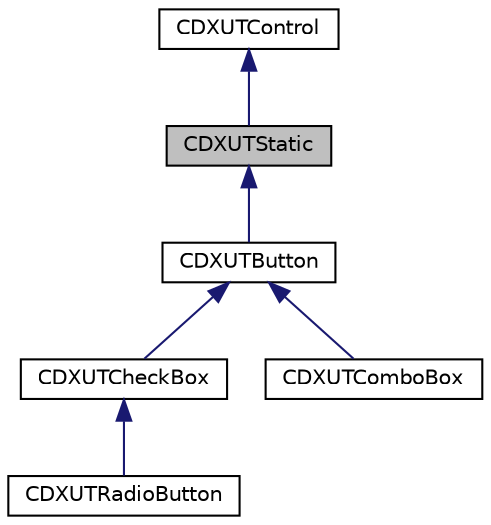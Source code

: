 digraph "CDXUTStatic"
{
  edge [fontname="Helvetica",fontsize="10",labelfontname="Helvetica",labelfontsize="10"];
  node [fontname="Helvetica",fontsize="10",shape=record];
  Node1 [label="CDXUTStatic",height=0.2,width=0.4,color="black", fillcolor="grey75", style="filled", fontcolor="black"];
  Node2 -> Node1 [dir="back",color="midnightblue",fontsize="10",style="solid",fontname="Helvetica"];
  Node2 [label="CDXUTControl",height=0.2,width=0.4,color="black", fillcolor="white", style="filled",URL="$class_c_d_x_u_t_control.html"];
  Node1 -> Node3 [dir="back",color="midnightblue",fontsize="10",style="solid",fontname="Helvetica"];
  Node3 [label="CDXUTButton",height=0.2,width=0.4,color="black", fillcolor="white", style="filled",URL="$class_c_d_x_u_t_button.html"];
  Node3 -> Node4 [dir="back",color="midnightblue",fontsize="10",style="solid",fontname="Helvetica"];
  Node4 [label="CDXUTCheckBox",height=0.2,width=0.4,color="black", fillcolor="white", style="filled",URL="$class_c_d_x_u_t_check_box.html"];
  Node4 -> Node5 [dir="back",color="midnightblue",fontsize="10",style="solid",fontname="Helvetica"];
  Node5 [label="CDXUTRadioButton",height=0.2,width=0.4,color="black", fillcolor="white", style="filled",URL="$class_c_d_x_u_t_radio_button.html"];
  Node3 -> Node6 [dir="back",color="midnightblue",fontsize="10",style="solid",fontname="Helvetica"];
  Node6 [label="CDXUTComboBox",height=0.2,width=0.4,color="black", fillcolor="white", style="filled",URL="$class_c_d_x_u_t_combo_box.html"];
}
